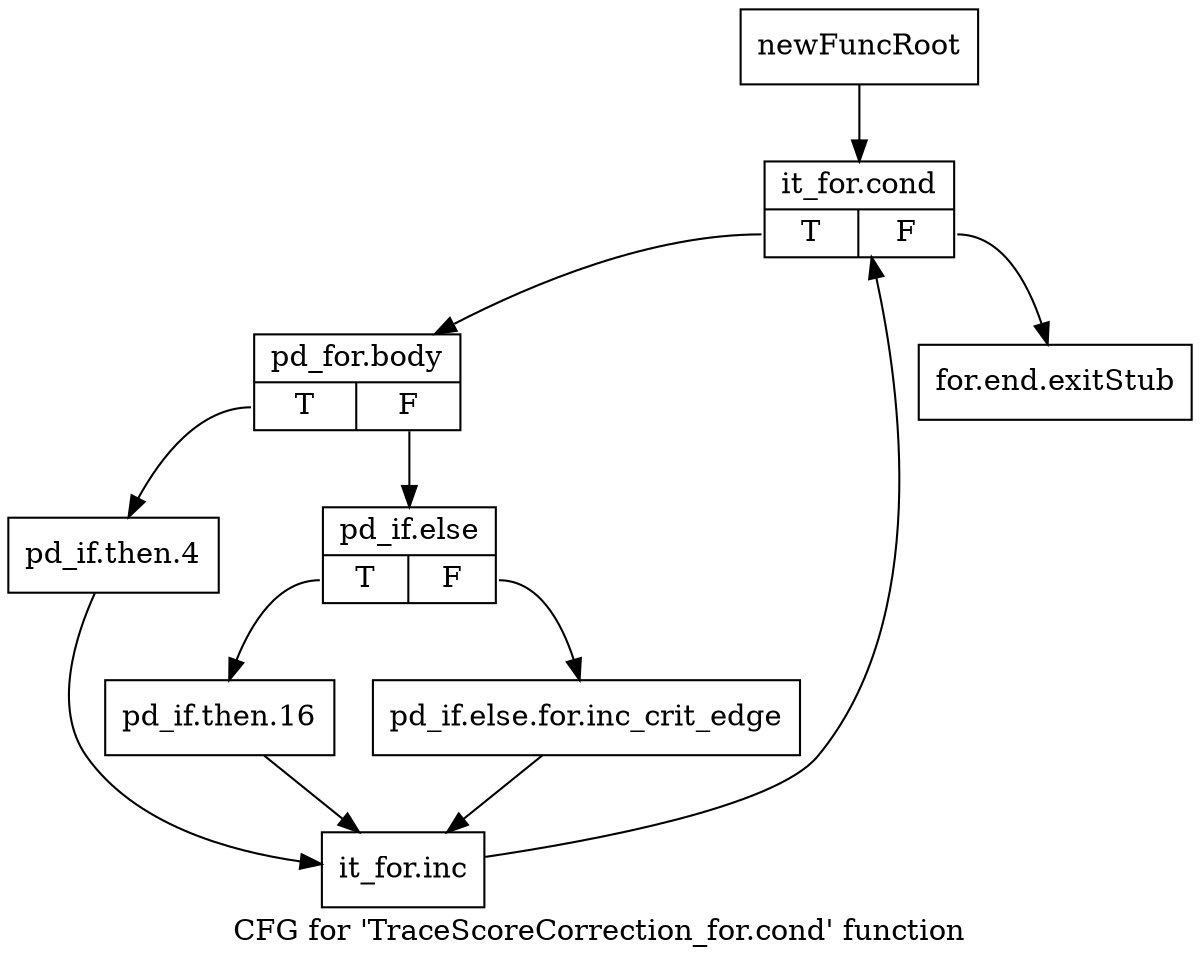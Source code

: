 digraph "CFG for 'TraceScoreCorrection_for.cond' function" {
	label="CFG for 'TraceScoreCorrection_for.cond' function";

	Node0x3152860 [shape=record,label="{newFuncRoot}"];
	Node0x3152860 -> Node0x3152900;
	Node0x31528b0 [shape=record,label="{for.end.exitStub}"];
	Node0x3152900 [shape=record,label="{it_for.cond|{<s0>T|<s1>F}}"];
	Node0x3152900:s0 -> Node0x3152950;
	Node0x3152900:s1 -> Node0x31528b0;
	Node0x3152950 [shape=record,label="{pd_for.body|{<s0>T|<s1>F}}"];
	Node0x3152950:s0 -> Node0x3152a90;
	Node0x3152950:s1 -> Node0x31529a0;
	Node0x31529a0 [shape=record,label="{pd_if.else|{<s0>T|<s1>F}}"];
	Node0x31529a0:s0 -> Node0x3152a40;
	Node0x31529a0:s1 -> Node0x31529f0;
	Node0x31529f0 [shape=record,label="{pd_if.else.for.inc_crit_edge}"];
	Node0x31529f0 -> Node0x3152ae0;
	Node0x3152a40 [shape=record,label="{pd_if.then.16}"];
	Node0x3152a40 -> Node0x3152ae0;
	Node0x3152a90 [shape=record,label="{pd_if.then.4}"];
	Node0x3152a90 -> Node0x3152ae0;
	Node0x3152ae0 [shape=record,label="{it_for.inc}"];
	Node0x3152ae0 -> Node0x3152900;
}
